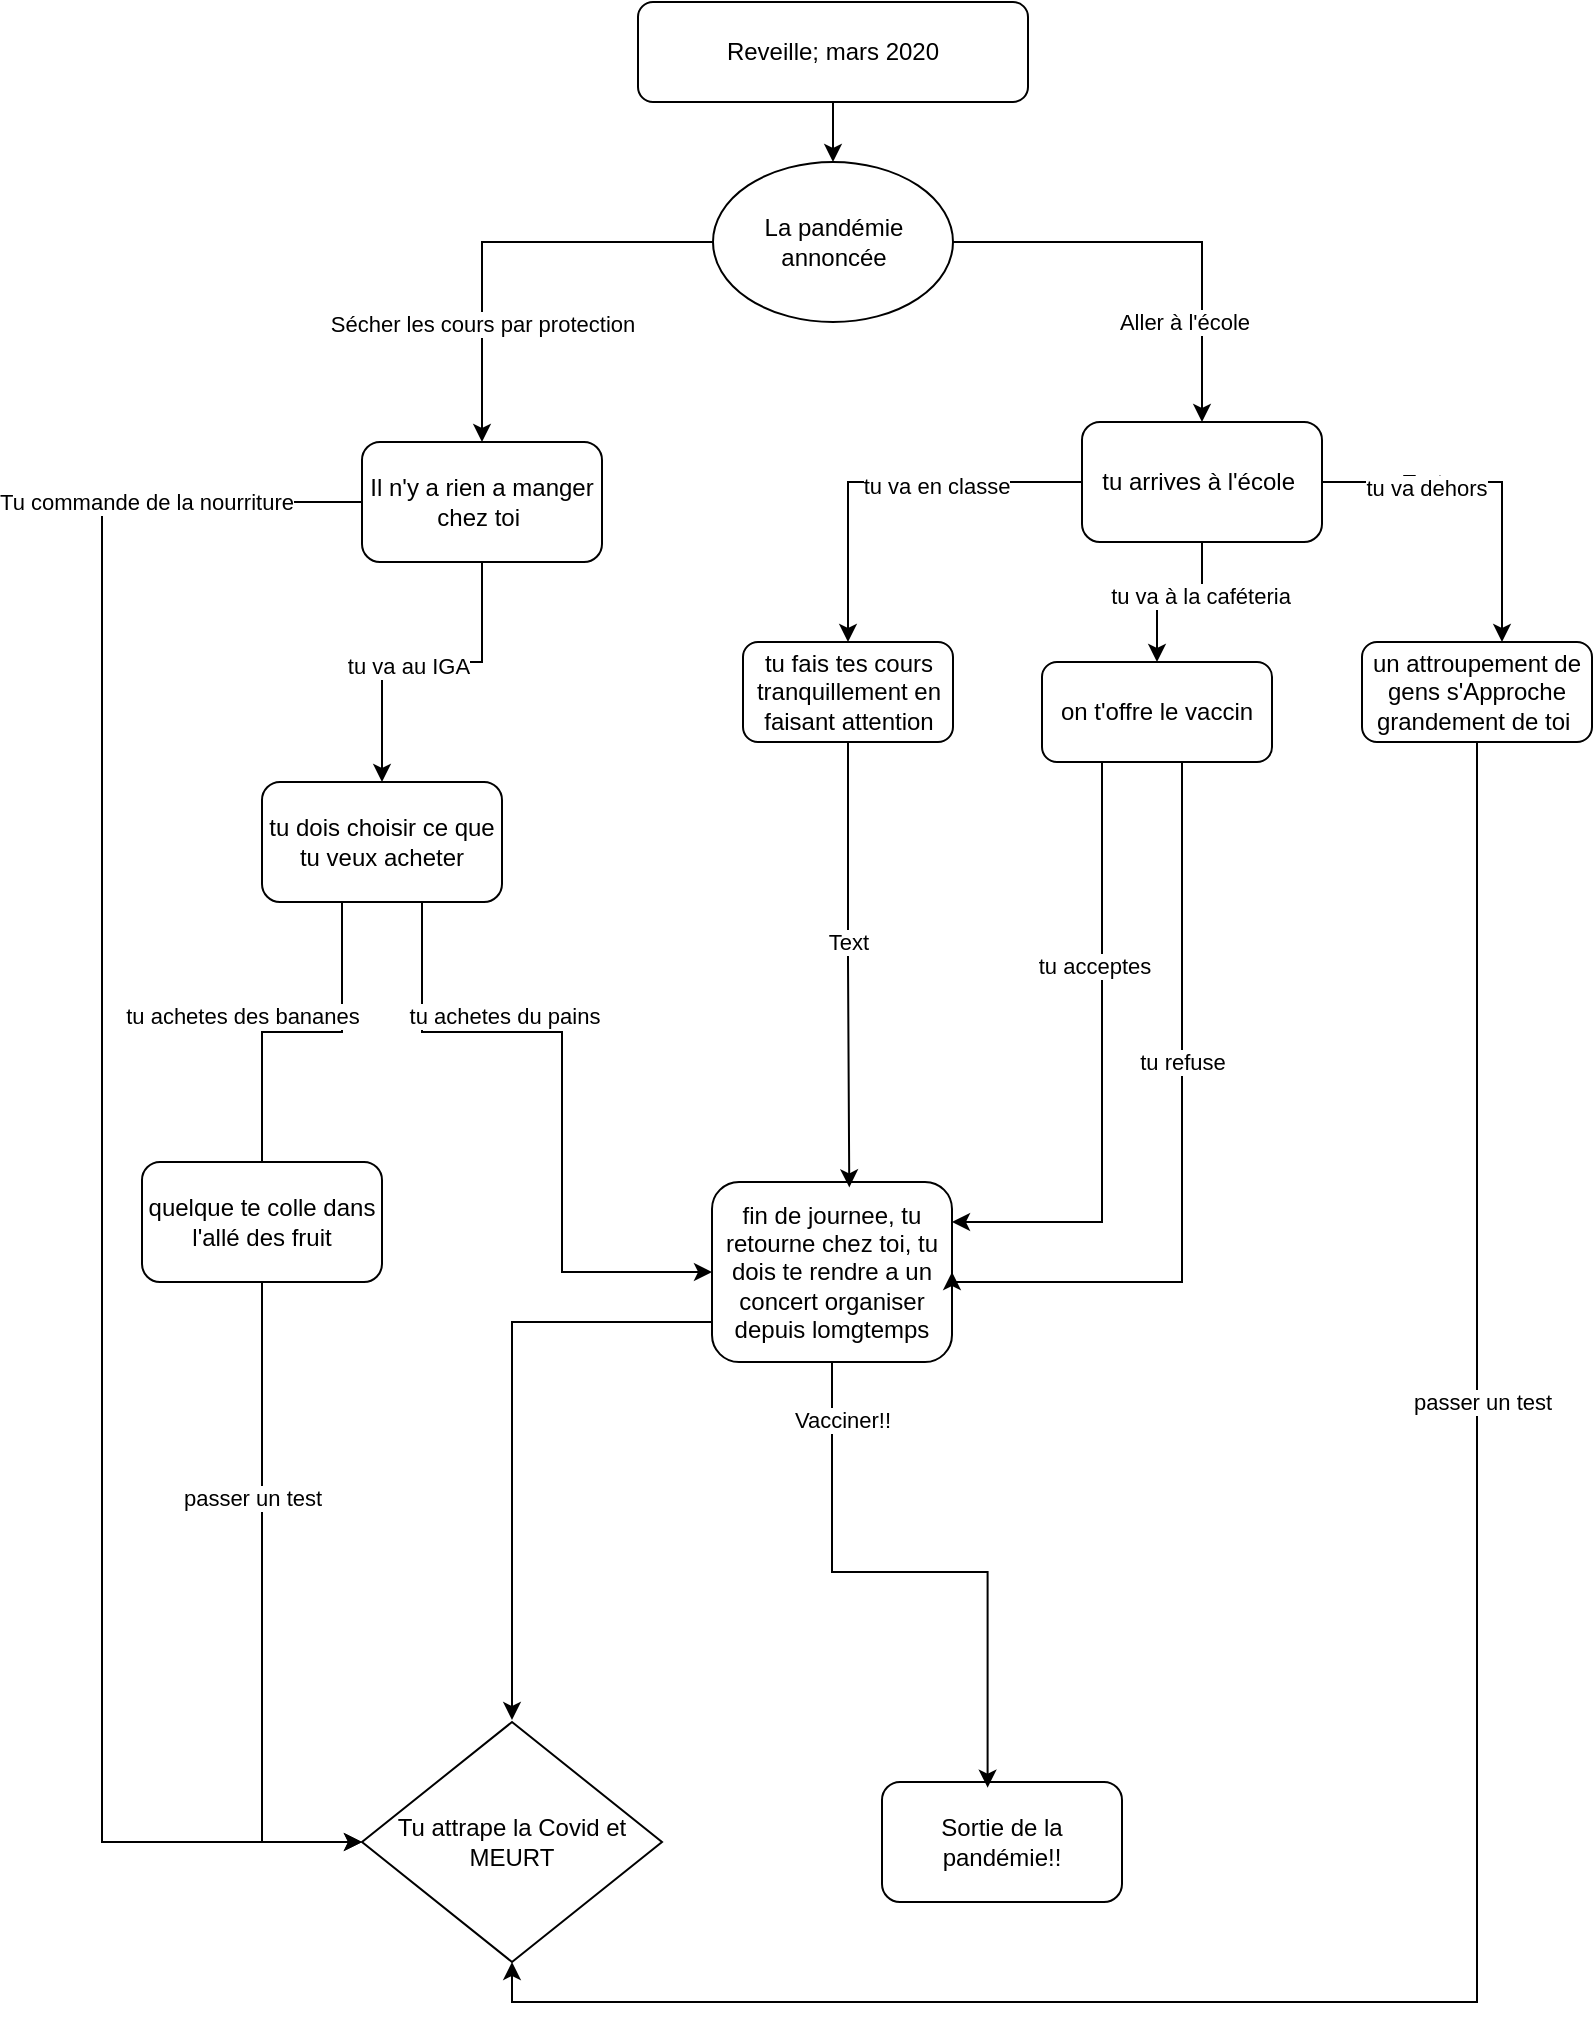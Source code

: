 <mxfile version="15.1.2" type="onedrive"><diagram id="8EFr2soXjMgFxbCQGWxk" name="Page-1"><mxGraphModel dx="2062" dy="1158" grid="1" gridSize="10" guides="1" tooltips="1" connect="1" arrows="1" fold="1" page="1" pageScale="1" pageWidth="850" pageHeight="1100" math="0" shadow="0"><root><mxCell id="0"/><mxCell id="1" parent="0"/><mxCell id="gryV4cY1jwzrF5d837Pf-8" style="edgeStyle=orthogonalEdgeStyle;rounded=0;orthogonalLoop=1;jettySize=auto;html=1;" parent="1" source="gryV4cY1jwzrF5d837Pf-1" target="gryV4cY1jwzrF5d837Pf-6" edge="1"><mxGeometry relative="1" as="geometry"/></mxCell><mxCell id="gryV4cY1jwzrF5d837Pf-1" value="Reveille; mars 2020" style="rounded=1;whiteSpace=wrap;html=1;" parent="1" vertex="1"><mxGeometry x="328" y="40" width="195" height="50" as="geometry"/></mxCell><mxCell id="gryV4cY1jwzrF5d837Pf-2" value="Sortie de la pandémie!!" style="rounded=1;whiteSpace=wrap;html=1;" parent="1" vertex="1"><mxGeometry x="450" y="930" width="120" height="60" as="geometry"/></mxCell><mxCell id="gryV4cY1jwzrF5d837Pf-11" style="edgeStyle=orthogonalEdgeStyle;rounded=0;orthogonalLoop=1;jettySize=auto;html=1;entryX=0.5;entryY=0;entryDx=0;entryDy=0;" parent="1" source="gryV4cY1jwzrF5d837Pf-6" target="gryV4cY1jwzrF5d837Pf-10" edge="1"><mxGeometry relative="1" as="geometry"><Array as="points"><mxPoint x="610" y="160"/></Array></mxGeometry></mxCell><mxCell id="gryV4cY1jwzrF5d837Pf-13" value="Aller à l'école" style="edgeLabel;html=1;align=center;verticalAlign=middle;resizable=0;points=[];" parent="gryV4cY1jwzrF5d837Pf-11" vertex="1" connectable="0"><mxGeometry x="-0.275" relative="1" as="geometry"><mxPoint x="37" y="40" as="offset"/></mxGeometry></mxCell><mxCell id="gryV4cY1jwzrF5d837Pf-12" style="edgeStyle=orthogonalEdgeStyle;rounded=0;orthogonalLoop=1;jettySize=auto;html=1;" parent="1" source="gryV4cY1jwzrF5d837Pf-6" target="gryV4cY1jwzrF5d837Pf-9" edge="1"><mxGeometry relative="1" as="geometry"/></mxCell><mxCell id="gryV4cY1jwzrF5d837Pf-14" value="Sécher les cours par protection" style="edgeLabel;html=1;align=center;verticalAlign=middle;resizable=0;points=[];" parent="gryV4cY1jwzrF5d837Pf-12" vertex="1" connectable="0"><mxGeometry x="0.215" y="2" relative="1" as="geometry"><mxPoint x="-2" y="25" as="offset"/></mxGeometry></mxCell><mxCell id="gryV4cY1jwzrF5d837Pf-6" value="La pandémie annoncée" style="ellipse;whiteSpace=wrap;html=1;" parent="1" vertex="1"><mxGeometry x="365.5" y="120" width="120" height="80" as="geometry"/></mxCell><mxCell id="63uoMED4-lb_TS78FQrh-4" style="edgeStyle=orthogonalEdgeStyle;rounded=0;orthogonalLoop=1;jettySize=auto;html=1;entryX=0;entryY=0.5;entryDx=0;entryDy=0;" parent="1" source="gryV4cY1jwzrF5d837Pf-9" target="63uoMED4-lb_TS78FQrh-2" edge="1"><mxGeometry relative="1" as="geometry"><Array as="points"><mxPoint x="60" y="290"/><mxPoint x="60" y="960"/></Array></mxGeometry></mxCell><mxCell id="63uoMED4-lb_TS78FQrh-6" value="Tu commande de la nourriture" style="edgeLabel;html=1;align=center;verticalAlign=middle;resizable=0;points=[];" parent="63uoMED4-lb_TS78FQrh-4" vertex="1" connectable="0"><mxGeometry x="-0.871" y="-5" relative="1" as="geometry"><mxPoint x="-48" y="5" as="offset"/></mxGeometry></mxCell><mxCell id="63uoMED4-lb_TS78FQrh-5" style="edgeStyle=orthogonalEdgeStyle;rounded=0;orthogonalLoop=1;jettySize=auto;html=1;entryX=0.5;entryY=0;entryDx=0;entryDy=0;" parent="1" source="gryV4cY1jwzrF5d837Pf-9" target="63uoMED4-lb_TS78FQrh-9" edge="1"><mxGeometry relative="1" as="geometry"><mxPoint x="250" y="400" as="targetPoint"/><Array as="points"><mxPoint x="250" y="370"/><mxPoint x="200" y="370"/></Array></mxGeometry></mxCell><mxCell id="63uoMED4-lb_TS78FQrh-8" value="tu va au IGA" style="edgeLabel;html=1;align=center;verticalAlign=middle;resizable=0;points=[];" parent="63uoMED4-lb_TS78FQrh-5" vertex="1" connectable="0"><mxGeometry x="0.09" y="2" relative="1" as="geometry"><mxPoint as="offset"/></mxGeometry></mxCell><mxCell id="gryV4cY1jwzrF5d837Pf-9" value="Il n'y a rien a manger chez toi&amp;nbsp;" style="rounded=1;whiteSpace=wrap;html=1;" parent="1" vertex="1"><mxGeometry x="190" y="260" width="120" height="60" as="geometry"/></mxCell><mxCell id="63uoMED4-lb_TS78FQrh-28" style="edgeStyle=orthogonalEdgeStyle;rounded=0;orthogonalLoop=1;jettySize=auto;html=1;" parent="1" source="gryV4cY1jwzrF5d837Pf-10" target="63uoMED4-lb_TS78FQrh-27" edge="1"><mxGeometry relative="1" as="geometry"/></mxCell><mxCell id="63uoMED4-lb_TS78FQrh-30" value="tu va en classe" style="edgeLabel;html=1;align=center;verticalAlign=middle;resizable=0;points=[];" parent="63uoMED4-lb_TS78FQrh-28" vertex="1" connectable="0"><mxGeometry x="-0.255" y="2" relative="1" as="geometry"><mxPoint as="offset"/></mxGeometry></mxCell><mxCell id="63uoMED4-lb_TS78FQrh-31" style="edgeStyle=orthogonalEdgeStyle;rounded=0;orthogonalLoop=1;jettySize=auto;html=1;" parent="1" source="gryV4cY1jwzrF5d837Pf-10" target="63uoMED4-lb_TS78FQrh-25" edge="1"><mxGeometry relative="1" as="geometry"><Array as="points"><mxPoint x="760" y="280"/></Array></mxGeometry></mxCell><mxCell id="63uoMED4-lb_TS78FQrh-38" value="Text" style="edgeLabel;html=1;align=center;verticalAlign=middle;resizable=0;points=[];" parent="63uoMED4-lb_TS78FQrh-31" vertex="1" connectable="0"><mxGeometry x="-0.67" y="-4" relative="1" as="geometry"><mxPoint x="22" y="-4" as="offset"/></mxGeometry></mxCell><mxCell id="63uoMED4-lb_TS78FQrh-39" value="tu va dehors" style="edgeLabel;html=1;align=center;verticalAlign=middle;resizable=0;points=[];" parent="63uoMED4-lb_TS78FQrh-31" vertex="1" connectable="0"><mxGeometry x="-0.387" y="-3" relative="1" as="geometry"><mxPoint as="offset"/></mxGeometry></mxCell><mxCell id="63uoMED4-lb_TS78FQrh-32" style="edgeStyle=orthogonalEdgeStyle;rounded=0;orthogonalLoop=1;jettySize=auto;html=1;" parent="1" source="gryV4cY1jwzrF5d837Pf-10" target="63uoMED4-lb_TS78FQrh-26" edge="1"><mxGeometry relative="1" as="geometry"/></mxCell><mxCell id="63uoMED4-lb_TS78FQrh-33" value="tu va à la caféteria" style="edgeLabel;html=1;align=center;verticalAlign=middle;resizable=0;points=[];" parent="63uoMED4-lb_TS78FQrh-32" vertex="1" connectable="0"><mxGeometry x="-0.354" y="-1" relative="1" as="geometry"><mxPoint as="offset"/></mxGeometry></mxCell><mxCell id="gryV4cY1jwzrF5d837Pf-10" value="tu arrives à l'école&amp;nbsp;" style="rounded=1;whiteSpace=wrap;html=1;" parent="1" vertex="1"><mxGeometry x="550" y="250" width="120" height="60" as="geometry"/></mxCell><mxCell id="63uoMED4-lb_TS78FQrh-2" value="Tu attrape la Covid et MEURT" style="rhombus;whiteSpace=wrap;html=1;" parent="1" vertex="1"><mxGeometry x="190" y="900" width="150" height="120" as="geometry"/></mxCell><mxCell id="63uoMED4-lb_TS78FQrh-23" style="edgeStyle=orthogonalEdgeStyle;rounded=0;orthogonalLoop=1;jettySize=auto;html=1;entryX=0;entryY=0.5;entryDx=0;entryDy=0;" parent="1" target="63uoMED4-lb_TS78FQrh-12" edge="1"><mxGeometry relative="1" as="geometry"><mxPoint x="220" y="485" as="sourcePoint"/><mxPoint x="370.0" y="681.98" as="targetPoint"/><Array as="points"><mxPoint x="220" y="555"/><mxPoint x="290" y="555"/><mxPoint x="290" y="675"/></Array></mxGeometry></mxCell><mxCell id="63uoMED4-lb_TS78FQrh-24" value="tu achetes du pains" style="edgeLabel;html=1;align=center;verticalAlign=middle;resizable=0;points=[];" parent="63uoMED4-lb_TS78FQrh-23" vertex="1" connectable="0"><mxGeometry x="-0.513" relative="1" as="geometry"><mxPoint x="29" y="-8" as="offset"/></mxGeometry></mxCell><mxCell id="63uoMED4-lb_TS78FQrh-9" value="tu dois choisir ce que tu veux acheter" style="rounded=1;whiteSpace=wrap;html=1;" parent="1" vertex="1"><mxGeometry x="140" y="430" width="120" height="60" as="geometry"/></mxCell><mxCell id="63uoMED4-lb_TS78FQrh-46" style="edgeStyle=orthogonalEdgeStyle;rounded=0;orthogonalLoop=1;jettySize=auto;html=1;entryX=0.44;entryY=0.047;entryDx=0;entryDy=0;entryPerimeter=0;" parent="1" source="63uoMED4-lb_TS78FQrh-12" target="gryV4cY1jwzrF5d837Pf-2" edge="1"><mxGeometry relative="1" as="geometry"/></mxCell><mxCell id="63uoMED4-lb_TS78FQrh-47" value="Text" style="edgeLabel;html=1;align=center;verticalAlign=middle;resizable=0;points=[];" parent="63uoMED4-lb_TS78FQrh-46" vertex="1" connectable="0"><mxGeometry x="-0.803" y="3" relative="1" as="geometry"><mxPoint as="offset"/></mxGeometry></mxCell><mxCell id="63uoMED4-lb_TS78FQrh-48" value="Vacciner!!" style="edgeLabel;html=1;align=center;verticalAlign=middle;resizable=0;points=[];" parent="63uoMED4-lb_TS78FQrh-46" vertex="1" connectable="0"><mxGeometry x="-0.803" y="5" relative="1" as="geometry"><mxPoint as="offset"/></mxGeometry></mxCell><mxCell id="63uoMED4-lb_TS78FQrh-50" style="edgeStyle=orthogonalEdgeStyle;rounded=0;orthogonalLoop=1;jettySize=auto;html=1;" parent="1" source="63uoMED4-lb_TS78FQrh-12" edge="1"><mxGeometry relative="1" as="geometry"><mxPoint x="265" y="899" as="targetPoint"/><Array as="points"><mxPoint x="265" y="700"/></Array></mxGeometry></mxCell><mxCell id="63uoMED4-lb_TS78FQrh-12" value="fin de journee, tu retourne chez toi, tu dois te rendre a un concert organiser depuis lomgtemps" style="rounded=1;whiteSpace=wrap;html=1;" parent="1" vertex="1"><mxGeometry x="365" y="630" width="120" height="90" as="geometry"/></mxCell><mxCell id="63uoMED4-lb_TS78FQrh-22" style="edgeStyle=orthogonalEdgeStyle;rounded=0;orthogonalLoop=1;jettySize=auto;html=1;entryX=0;entryY=0.5;entryDx=0;entryDy=0;" parent="1" source="63uoMED4-lb_TS78FQrh-18" target="63uoMED4-lb_TS78FQrh-2" edge="1"><mxGeometry relative="1" as="geometry"/></mxCell><mxCell id="63uoMED4-lb_TS78FQrh-41" value="passer un test" style="edgeLabel;html=1;align=center;verticalAlign=middle;resizable=0;points=[];" parent="63uoMED4-lb_TS78FQrh-22" vertex="1" connectable="0"><mxGeometry x="-0.346" y="-5" relative="1" as="geometry"><mxPoint as="offset"/></mxGeometry></mxCell><mxCell id="63uoMED4-lb_TS78FQrh-18" value="quelque te colle dans l'allé des fruit" style="rounded=1;whiteSpace=wrap;html=1;" parent="1" vertex="1"><mxGeometry x="80" y="620" width="120" height="60" as="geometry"/></mxCell><mxCell id="63uoMED4-lb_TS78FQrh-19" value="" style="edgeStyle=orthogonalEdgeStyle;rounded=0;orthogonalLoop=1;jettySize=auto;html=1;endArrow=none;" parent="1" source="63uoMED4-lb_TS78FQrh-9" target="63uoMED4-lb_TS78FQrh-18" edge="1"><mxGeometry relative="1" as="geometry"><mxPoint x="230" y="460" as="sourcePoint"/><mxPoint x="175.043" y="949.966" as="targetPoint"/><Array as="points"><mxPoint x="180" y="555"/><mxPoint x="140" y="555"/></Array></mxGeometry></mxCell><mxCell id="63uoMED4-lb_TS78FQrh-20" value="tu achetes des bananes" style="edgeLabel;html=1;align=center;verticalAlign=middle;resizable=0;points=[];" parent="63uoMED4-lb_TS78FQrh-19" vertex="1" connectable="0"><mxGeometry x="-0.557" y="3" relative="1" as="geometry"><mxPoint x="-53" y="19" as="offset"/></mxGeometry></mxCell><mxCell id="63uoMED4-lb_TS78FQrh-52" style="edgeStyle=orthogonalEdgeStyle;rounded=0;orthogonalLoop=1;jettySize=auto;html=1;entryX=0.5;entryY=1;entryDx=0;entryDy=0;" parent="1" source="63uoMED4-lb_TS78FQrh-25" target="63uoMED4-lb_TS78FQrh-2" edge="1"><mxGeometry relative="1" as="geometry"><Array as="points"><mxPoint x="748" y="1040"/><mxPoint x="265" y="1040"/></Array></mxGeometry></mxCell><mxCell id="63uoMED4-lb_TS78FQrh-25" value="un attroupement de gens s'Approche grandement de toi&amp;nbsp;" style="rounded=1;whiteSpace=wrap;html=1;" parent="1" vertex="1"><mxGeometry x="690" y="360" width="115" height="50" as="geometry"/></mxCell><mxCell id="63uoMED4-lb_TS78FQrh-34" style="edgeStyle=orthogonalEdgeStyle;rounded=0;orthogonalLoop=1;jettySize=auto;html=1;" parent="1" source="63uoMED4-lb_TS78FQrh-26" edge="1"><mxGeometry relative="1" as="geometry"><mxPoint x="485" y="650" as="targetPoint"/><Array as="points"><mxPoint x="560" y="650"/><mxPoint x="485" y="650"/></Array></mxGeometry></mxCell><mxCell id="63uoMED4-lb_TS78FQrh-36" value="tu acceptes" style="edgeLabel;html=1;align=center;verticalAlign=middle;resizable=0;points=[];" parent="63uoMED4-lb_TS78FQrh-34" vertex="1" connectable="0"><mxGeometry x="-0.335" y="-4" relative="1" as="geometry"><mxPoint as="offset"/></mxGeometry></mxCell><mxCell id="63uoMED4-lb_TS78FQrh-35" style="edgeStyle=orthogonalEdgeStyle;rounded=0;orthogonalLoop=1;jettySize=auto;html=1;entryX=1;entryY=0.5;entryDx=0;entryDy=0;" parent="1" source="63uoMED4-lb_TS78FQrh-26" target="63uoMED4-lb_TS78FQrh-12" edge="1"><mxGeometry relative="1" as="geometry"><mxPoint x="510" y="690" as="targetPoint"/><Array as="points"><mxPoint x="600" y="680"/><mxPoint x="485" y="680"/></Array></mxGeometry></mxCell><mxCell id="63uoMED4-lb_TS78FQrh-37" value="tu refuse" style="edgeLabel;html=1;align=center;verticalAlign=middle;resizable=0;points=[];" parent="63uoMED4-lb_TS78FQrh-35" vertex="1" connectable="0"><mxGeometry x="-0.226" y="-5" relative="1" as="geometry"><mxPoint x="5" y="3" as="offset"/></mxGeometry></mxCell><mxCell id="63uoMED4-lb_TS78FQrh-26" value="on t'offre le vaccin" style="rounded=1;whiteSpace=wrap;html=1;" parent="1" vertex="1"><mxGeometry x="530" y="370" width="115" height="50" as="geometry"/></mxCell><mxCell id="63uoMED4-lb_TS78FQrh-44" style="edgeStyle=orthogonalEdgeStyle;rounded=0;orthogonalLoop=1;jettySize=auto;html=1;entryX=0.572;entryY=0.03;entryDx=0;entryDy=0;entryPerimeter=0;" parent="1" source="63uoMED4-lb_TS78FQrh-27" target="63uoMED4-lb_TS78FQrh-12" edge="1"><mxGeometry relative="1" as="geometry"/></mxCell><mxCell id="63uoMED4-lb_TS78FQrh-45" value="Text" style="edgeLabel;html=1;align=center;verticalAlign=middle;resizable=0;points=[];" parent="63uoMED4-lb_TS78FQrh-44" vertex="1" connectable="0"><mxGeometry x="-0.202" y="6" relative="1" as="geometry"><mxPoint x="-6" y="11" as="offset"/></mxGeometry></mxCell><mxCell id="63uoMED4-lb_TS78FQrh-27" value="tu fais tes cours tranquillement en faisant attention" style="rounded=1;whiteSpace=wrap;html=1;" parent="1" vertex="1"><mxGeometry x="380.5" y="360" width="105" height="50" as="geometry"/></mxCell><mxCell id="63uoMED4-lb_TS78FQrh-53" value="passer un test" style="edgeLabel;html=1;align=center;verticalAlign=middle;resizable=0;points=[];" parent="1" vertex="1" connectable="0"><mxGeometry x="750" y="739.996" as="geometry"/></mxCell></root></mxGraphModel></diagram></mxfile>